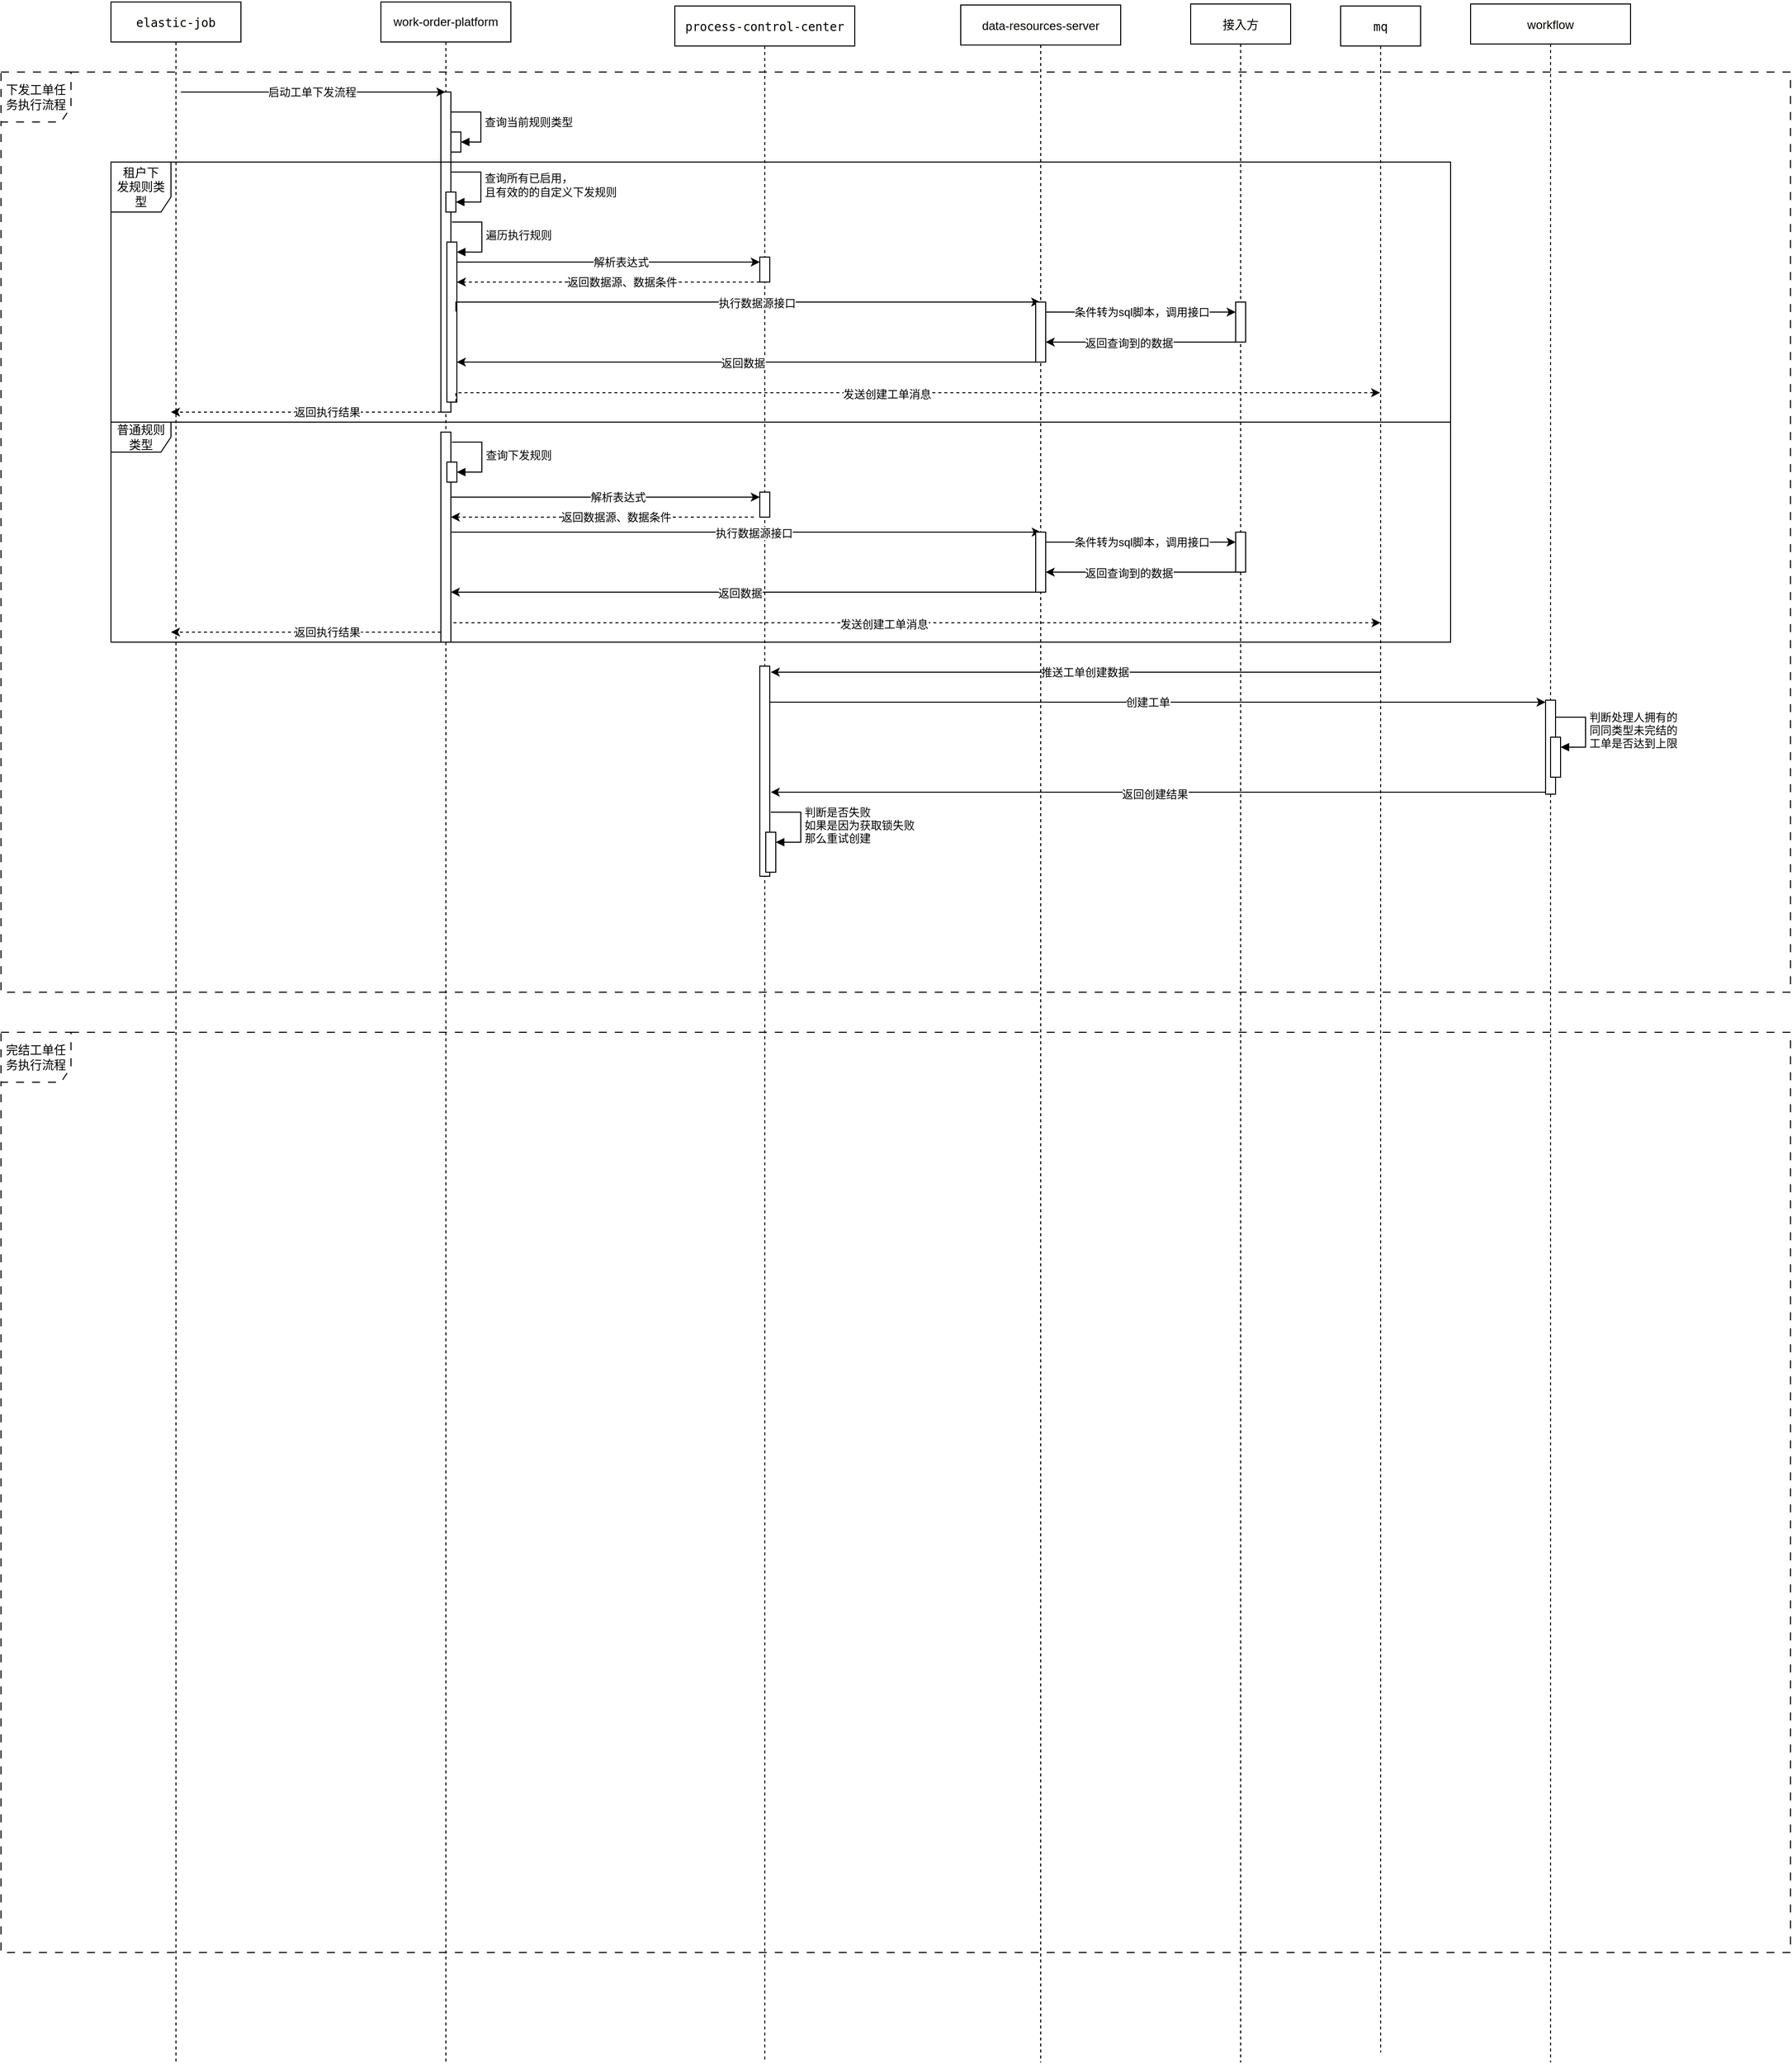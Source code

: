 <mxfile version="21.0.8" type="github">
  <diagram name="第 1 页" id="tdK5ZWi2FAHkuQVeb3jL">
    <mxGraphModel dx="2735" dy="1232" grid="1" gridSize="10" guides="1" tooltips="1" connect="1" arrows="1" fold="1" page="1" pageScale="1" pageWidth="827" pageHeight="1169" math="0" shadow="0">
      <root>
        <mxCell id="0" />
        <mxCell id="1" parent="0" />
        <mxCell id="dCPt5uYmCE7IjtqLBRDj-17" value="下发工单任务执行流程" style="shape=umlFrame;whiteSpace=wrap;html=1;pointerEvents=0;width=70;height=50;dashed=1;dashPattern=8 8;" vertex="1" parent="1">
          <mxGeometry x="-260" y="130" width="1790" height="920" as="geometry" />
        </mxCell>
        <mxCell id="dCPt5uYmCE7IjtqLBRDj-2" value="work-order-platform" style="shape=umlLifeline;perimeter=lifelinePerimeter;whiteSpace=wrap;html=1;container=1;dropTarget=0;collapsible=0;recursiveResize=0;outlineConnect=0;portConstraint=eastwest;newEdgeStyle={&quot;edgeStyle&quot;:&quot;elbowEdgeStyle&quot;,&quot;elbow&quot;:&quot;vertical&quot;,&quot;curved&quot;:0,&quot;rounded&quot;:0};" vertex="1" parent="1">
          <mxGeometry x="120" y="60" width="130" height="2060" as="geometry" />
        </mxCell>
        <mxCell id="dCPt5uYmCE7IjtqLBRDj-11" value="" style="html=1;points=[];perimeter=orthogonalPerimeter;outlineConnect=0;targetShapes=umlLifeline;portConstraint=eastwest;newEdgeStyle={&quot;edgeStyle&quot;:&quot;elbowEdgeStyle&quot;,&quot;elbow&quot;:&quot;vertical&quot;,&quot;curved&quot;:0,&quot;rounded&quot;:0};" vertex="1" parent="dCPt5uYmCE7IjtqLBRDj-2">
          <mxGeometry x="60" y="90" width="10" height="320" as="geometry" />
        </mxCell>
        <mxCell id="dCPt5uYmCE7IjtqLBRDj-12" value="" style="html=1;points=[];perimeter=orthogonalPerimeter;outlineConnect=0;targetShapes=umlLifeline;portConstraint=eastwest;newEdgeStyle={&quot;edgeStyle&quot;:&quot;elbowEdgeStyle&quot;,&quot;elbow&quot;:&quot;vertical&quot;,&quot;curved&quot;:0,&quot;rounded&quot;:0};" vertex="1" parent="dCPt5uYmCE7IjtqLBRDj-2">
          <mxGeometry x="70" y="130" width="10" height="20" as="geometry" />
        </mxCell>
        <mxCell id="dCPt5uYmCE7IjtqLBRDj-13" value="查询当前规则类型" style="html=1;align=left;spacingLeft=2;endArrow=block;rounded=0;edgeStyle=orthogonalEdgeStyle;curved=0;rounded=0;" edge="1" target="dCPt5uYmCE7IjtqLBRDj-12" parent="dCPt5uYmCE7IjtqLBRDj-2">
          <mxGeometry relative="1" as="geometry">
            <mxPoint x="70" y="110" as="sourcePoint" />
            <Array as="points">
              <mxPoint x="100" y="140" />
            </Array>
          </mxGeometry>
        </mxCell>
        <mxCell id="dCPt5uYmCE7IjtqLBRDj-3" value="&lt;pre style=&quot;background-color:#2b2b2b;color:#a9b7c6;font-family:&#39;JetBrains Mono&#39;,monospace;font-size:9.8pt;&quot;&gt;&lt;div style=&quot;color: rgb(0, 0, 0); background-color: rgb(255, 255, 254); font-size: 12px; line-height: 18px;&quot;&gt;process-control-center&lt;/div&gt;&lt;/pre&gt;" style="shape=umlLifeline;perimeter=lifelinePerimeter;whiteSpace=wrap;html=1;container=1;dropTarget=0;collapsible=0;recursiveResize=0;outlineConnect=0;portConstraint=eastwest;newEdgeStyle={&quot;edgeStyle&quot;:&quot;elbowEdgeStyle&quot;,&quot;elbow&quot;:&quot;vertical&quot;,&quot;curved&quot;:0,&quot;rounded&quot;:0};" vertex="1" parent="1">
          <mxGeometry x="414" y="64" width="180" height="2056" as="geometry" />
        </mxCell>
        <mxCell id="dCPt5uYmCE7IjtqLBRDj-76" value="" style="html=1;points=[];perimeter=orthogonalPerimeter;outlineConnect=0;targetShapes=umlLifeline;portConstraint=eastwest;newEdgeStyle={&quot;edgeStyle&quot;:&quot;elbowEdgeStyle&quot;,&quot;elbow&quot;:&quot;vertical&quot;,&quot;curved&quot;:0,&quot;rounded&quot;:0};" vertex="1" parent="dCPt5uYmCE7IjtqLBRDj-3">
          <mxGeometry x="85" y="660" width="10" height="210" as="geometry" />
        </mxCell>
        <mxCell id="dCPt5uYmCE7IjtqLBRDj-97" value="" style="html=1;points=[];perimeter=orthogonalPerimeter;outlineConnect=0;targetShapes=umlLifeline;portConstraint=eastwest;newEdgeStyle={&quot;edgeStyle&quot;:&quot;elbowEdgeStyle&quot;,&quot;elbow&quot;:&quot;vertical&quot;,&quot;curved&quot;:0,&quot;rounded&quot;:0};" vertex="1" parent="dCPt5uYmCE7IjtqLBRDj-3">
          <mxGeometry x="91" y="826" width="10" height="40" as="geometry" />
        </mxCell>
        <mxCell id="dCPt5uYmCE7IjtqLBRDj-98" value="判断是否失败&lt;br&gt;如果是因为获取锁失败&lt;br&gt;那么重试创建" style="html=1;align=left;spacingLeft=2;endArrow=block;rounded=0;edgeStyle=orthogonalEdgeStyle;curved=0;rounded=0;" edge="1" target="dCPt5uYmCE7IjtqLBRDj-97" parent="dCPt5uYmCE7IjtqLBRDj-3">
          <mxGeometry relative="1" as="geometry">
            <mxPoint x="96" y="806" as="sourcePoint" />
            <Array as="points">
              <mxPoint x="126" y="836" />
            </Array>
          </mxGeometry>
        </mxCell>
        <mxCell id="dCPt5uYmCE7IjtqLBRDj-4" value="&lt;div style=&quot;background-color: rgb(255, 255, 254); line-height: 18px;&quot;&gt;data-resources-server&lt;/div&gt;" style="shape=umlLifeline;perimeter=lifelinePerimeter;whiteSpace=wrap;html=1;container=1;dropTarget=0;collapsible=0;recursiveResize=0;outlineConnect=0;portConstraint=eastwest;newEdgeStyle={&quot;edgeStyle&quot;:&quot;elbowEdgeStyle&quot;,&quot;elbow&quot;:&quot;vertical&quot;,&quot;curved&quot;:0,&quot;rounded&quot;:0};" vertex="1" parent="1">
          <mxGeometry x="700" y="63" width="160" height="2057" as="geometry" />
        </mxCell>
        <mxCell id="dCPt5uYmCE7IjtqLBRDj-5" value="&lt;pre style=&quot;background-color:#2b2b2b;color:#a9b7c6;font-family:&#39;JetBrains Mono&#39;,monospace;font-size:9.8pt;&quot;&gt;&lt;div style=&quot;color: rgb(0, 0, 0); background-color: rgb(255, 255, 254); font-size: 12px; line-height: 18px;&quot;&gt;elastic-job&lt;/div&gt;&lt;/pre&gt;" style="shape=umlLifeline;perimeter=lifelinePerimeter;whiteSpace=wrap;html=1;container=1;dropTarget=0;collapsible=0;recursiveResize=0;outlineConnect=0;portConstraint=eastwest;newEdgeStyle={&quot;edgeStyle&quot;:&quot;elbowEdgeStyle&quot;,&quot;elbow&quot;:&quot;vertical&quot;,&quot;curved&quot;:0,&quot;rounded&quot;:0};" vertex="1" parent="1">
          <mxGeometry x="-150" y="60" width="130" height="2060" as="geometry" />
        </mxCell>
        <mxCell id="dCPt5uYmCE7IjtqLBRDj-7" style="edgeStyle=elbowEdgeStyle;rounded=0;orthogonalLoop=1;jettySize=auto;html=1;elbow=vertical;curved=0;" edge="1" parent="1" target="dCPt5uYmCE7IjtqLBRDj-2">
          <mxGeometry relative="1" as="geometry">
            <mxPoint x="-80" y="150" as="sourcePoint" />
            <Array as="points">
              <mxPoint x="-10" y="150" />
            </Array>
          </mxGeometry>
        </mxCell>
        <mxCell id="dCPt5uYmCE7IjtqLBRDj-8" value="启动工单下发流程" style="edgeLabel;html=1;align=center;verticalAlign=middle;resizable=0;points=[];" vertex="1" connectable="0" parent="dCPt5uYmCE7IjtqLBRDj-7">
          <mxGeometry x="0.073" y="-2" relative="1" as="geometry">
            <mxPoint x="-11" y="-2" as="offset" />
          </mxGeometry>
        </mxCell>
        <mxCell id="dCPt5uYmCE7IjtqLBRDj-14" value="&lt;div style=&quot;background-color: rgb(255, 255, 254); line-height: 18px;&quot;&gt;接入方&lt;/div&gt;" style="shape=umlLifeline;perimeter=lifelinePerimeter;whiteSpace=wrap;html=1;container=1;dropTarget=0;collapsible=0;recursiveResize=0;outlineConnect=0;portConstraint=eastwest;newEdgeStyle={&quot;edgeStyle&quot;:&quot;elbowEdgeStyle&quot;,&quot;elbow&quot;:&quot;vertical&quot;,&quot;curved&quot;:0,&quot;rounded&quot;:0};" vertex="1" parent="1">
          <mxGeometry x="930" y="62" width="100" height="2058" as="geometry" />
        </mxCell>
        <mxCell id="dCPt5uYmCE7IjtqLBRDj-15" value="&lt;div style=&quot;background-color: rgb(255, 255, 254); line-height: 18px;&quot;&gt;workflow&lt;/div&gt;" style="shape=umlLifeline;perimeter=lifelinePerimeter;whiteSpace=wrap;html=1;container=1;dropTarget=0;collapsible=0;recursiveResize=0;outlineConnect=0;portConstraint=eastwest;newEdgeStyle={&quot;edgeStyle&quot;:&quot;elbowEdgeStyle&quot;,&quot;elbow&quot;:&quot;vertical&quot;,&quot;curved&quot;:0,&quot;rounded&quot;:0};" vertex="1" parent="1">
          <mxGeometry x="1210" y="62" width="160" height="2058" as="geometry" />
        </mxCell>
        <mxCell id="dCPt5uYmCE7IjtqLBRDj-90" value="" style="html=1;points=[];perimeter=orthogonalPerimeter;outlineConnect=0;targetShapes=umlLifeline;portConstraint=eastwest;newEdgeStyle={&quot;edgeStyle&quot;:&quot;elbowEdgeStyle&quot;,&quot;elbow&quot;:&quot;vertical&quot;,&quot;curved&quot;:0,&quot;rounded&quot;:0};" vertex="1" parent="dCPt5uYmCE7IjtqLBRDj-15">
          <mxGeometry x="75" y="696" width="10" height="94" as="geometry" />
        </mxCell>
        <mxCell id="dCPt5uYmCE7IjtqLBRDj-93" value="" style="html=1;points=[];perimeter=orthogonalPerimeter;outlineConnect=0;targetShapes=umlLifeline;portConstraint=eastwest;newEdgeStyle={&quot;edgeStyle&quot;:&quot;elbowEdgeStyle&quot;,&quot;elbow&quot;:&quot;vertical&quot;,&quot;curved&quot;:0,&quot;rounded&quot;:0};" vertex="1" parent="dCPt5uYmCE7IjtqLBRDj-15">
          <mxGeometry x="80" y="733" width="10" height="40" as="geometry" />
        </mxCell>
        <mxCell id="dCPt5uYmCE7IjtqLBRDj-94" value="判断处理人拥有的&lt;br&gt;同同类型未完结的&lt;br&gt;工单是否达到上限" style="html=1;align=left;spacingLeft=2;endArrow=block;rounded=0;edgeStyle=orthogonalEdgeStyle;curved=0;rounded=0;" edge="1" target="dCPt5uYmCE7IjtqLBRDj-93" parent="dCPt5uYmCE7IjtqLBRDj-15">
          <mxGeometry relative="1" as="geometry">
            <mxPoint x="85" y="713" as="sourcePoint" />
            <Array as="points">
              <mxPoint x="115" y="743" />
            </Array>
          </mxGeometry>
        </mxCell>
        <mxCell id="dCPt5uYmCE7IjtqLBRDj-18" value="租户下&lt;br&gt;发规则类型" style="shape=umlFrame;whiteSpace=wrap;html=1;pointerEvents=0;width=60;height=50;" vertex="1" parent="1">
          <mxGeometry x="-150" y="220" width="1340" height="260" as="geometry" />
        </mxCell>
        <mxCell id="dCPt5uYmCE7IjtqLBRDj-19" value="普通规则类型" style="shape=umlFrame;whiteSpace=wrap;html=1;pointerEvents=0;" vertex="1" parent="1">
          <mxGeometry x="-150" y="480" width="1340" height="220" as="geometry" />
        </mxCell>
        <mxCell id="dCPt5uYmCE7IjtqLBRDj-20" value="" style="html=1;points=[];perimeter=orthogonalPerimeter;outlineConnect=0;targetShapes=umlLifeline;portConstraint=eastwest;newEdgeStyle={&quot;edgeStyle&quot;:&quot;elbowEdgeStyle&quot;,&quot;elbow&quot;:&quot;vertical&quot;,&quot;curved&quot;:0,&quot;rounded&quot;:0};" vertex="1" parent="1">
          <mxGeometry x="185" y="250" width="10" height="20" as="geometry" />
        </mxCell>
        <mxCell id="dCPt5uYmCE7IjtqLBRDj-21" value="查询所有已启用，&lt;br&gt;且有效的的自定义下发规则" style="html=1;align=left;spacingLeft=2;endArrow=block;rounded=0;edgeStyle=orthogonalEdgeStyle;curved=0;rounded=0;" edge="1" target="dCPt5uYmCE7IjtqLBRDj-20" parent="1">
          <mxGeometry relative="1" as="geometry">
            <mxPoint x="190" y="230" as="sourcePoint" />
            <Array as="points">
              <mxPoint x="220" y="260" />
            </Array>
          </mxGeometry>
        </mxCell>
        <mxCell id="dCPt5uYmCE7IjtqLBRDj-26" value="&lt;pre style=&quot;background-color:#2b2b2b;color:#a9b7c6;font-family:&#39;JetBrains Mono&#39;,monospace;font-size:9.8pt;&quot;&gt;&lt;div style=&quot;color: rgb(0, 0, 0); background-color: rgb(255, 255, 254); font-size: 12px; line-height: 18px;&quot;&gt;mq&lt;/div&gt;&lt;/pre&gt;" style="shape=umlLifeline;perimeter=lifelinePerimeter;whiteSpace=wrap;html=1;container=1;dropTarget=0;collapsible=0;recursiveResize=0;outlineConnect=0;portConstraint=eastwest;newEdgeStyle={&quot;edgeStyle&quot;:&quot;elbowEdgeStyle&quot;,&quot;elbow&quot;:&quot;vertical&quot;,&quot;curved&quot;:0,&quot;rounded&quot;:0};" vertex="1" parent="1">
          <mxGeometry x="1080" y="64" width="80" height="2046" as="geometry" />
        </mxCell>
        <mxCell id="dCPt5uYmCE7IjtqLBRDj-29" style="edgeStyle=elbowEdgeStyle;rounded=0;orthogonalLoop=1;jettySize=auto;html=1;elbow=vertical;curved=0;" edge="1" parent="1" source="dCPt5uYmCE7IjtqLBRDj-27" target="dCPt5uYmCE7IjtqLBRDj-18">
          <mxGeometry relative="1" as="geometry" />
        </mxCell>
        <mxCell id="dCPt5uYmCE7IjtqLBRDj-42" style="edgeStyle=elbowEdgeStyle;rounded=0;orthogonalLoop=1;jettySize=auto;html=1;elbow=vertical;curved=0;" edge="1" parent="1" source="dCPt5uYmCE7IjtqLBRDj-27" target="dCPt5uYmCE7IjtqLBRDj-32">
          <mxGeometry relative="1" as="geometry">
            <Array as="points">
              <mxPoint x="420" y="320" />
            </Array>
          </mxGeometry>
        </mxCell>
        <mxCell id="dCPt5uYmCE7IjtqLBRDj-43" value="解析表达式" style="edgeLabel;html=1;align=center;verticalAlign=middle;resizable=0;points=[];" vertex="1" connectable="0" parent="dCPt5uYmCE7IjtqLBRDj-42">
          <mxGeometry x="0.205" y="-3" relative="1" as="geometry">
            <mxPoint x="-19" y="-3" as="offset" />
          </mxGeometry>
        </mxCell>
        <mxCell id="dCPt5uYmCE7IjtqLBRDj-53" style="edgeStyle=elbowEdgeStyle;rounded=0;orthogonalLoop=1;jettySize=auto;html=1;elbow=vertical;curved=0;" edge="1" parent="1" source="dCPt5uYmCE7IjtqLBRDj-27" target="dCPt5uYmCE7IjtqLBRDj-18">
          <mxGeometry relative="1" as="geometry" />
        </mxCell>
        <mxCell id="dCPt5uYmCE7IjtqLBRDj-27" value="" style="html=1;points=[];perimeter=orthogonalPerimeter;outlineConnect=0;targetShapes=umlLifeline;portConstraint=eastwest;newEdgeStyle={&quot;edgeStyle&quot;:&quot;elbowEdgeStyle&quot;,&quot;elbow&quot;:&quot;vertical&quot;,&quot;curved&quot;:0,&quot;rounded&quot;:0};" vertex="1" parent="1">
          <mxGeometry x="186" y="300" width="10" height="160" as="geometry" />
        </mxCell>
        <mxCell id="dCPt5uYmCE7IjtqLBRDj-28" value="遍历执行规则" style="html=1;align=left;spacingLeft=2;endArrow=block;rounded=0;edgeStyle=orthogonalEdgeStyle;curved=0;rounded=0;" edge="1" target="dCPt5uYmCE7IjtqLBRDj-27" parent="1">
          <mxGeometry relative="1" as="geometry">
            <mxPoint x="191" y="280" as="sourcePoint" />
            <Array as="points">
              <mxPoint x="221" y="310" />
            </Array>
          </mxGeometry>
        </mxCell>
        <mxCell id="dCPt5uYmCE7IjtqLBRDj-36" style="edgeStyle=elbowEdgeStyle;rounded=0;orthogonalLoop=1;jettySize=auto;html=1;elbow=vertical;curved=0;dashed=1;" edge="1" parent="1" source="dCPt5uYmCE7IjtqLBRDj-32" target="dCPt5uYmCE7IjtqLBRDj-27">
          <mxGeometry relative="1" as="geometry">
            <Array as="points">
              <mxPoint x="410" y="340" />
            </Array>
          </mxGeometry>
        </mxCell>
        <mxCell id="dCPt5uYmCE7IjtqLBRDj-38" value="返回数据源、数据条件" style="edgeLabel;html=1;align=center;verticalAlign=middle;resizable=0;points=[];" vertex="1" connectable="0" parent="dCPt5uYmCE7IjtqLBRDj-36">
          <mxGeometry x="0.419" y="-3" relative="1" as="geometry">
            <mxPoint x="77" y="3" as="offset" />
          </mxGeometry>
        </mxCell>
        <mxCell id="dCPt5uYmCE7IjtqLBRDj-32" value="" style="html=1;points=[];perimeter=orthogonalPerimeter;outlineConnect=0;targetShapes=umlLifeline;portConstraint=eastwest;newEdgeStyle={&quot;edgeStyle&quot;:&quot;elbowEdgeStyle&quot;,&quot;elbow&quot;:&quot;vertical&quot;,&quot;curved&quot;:0,&quot;rounded&quot;:0};" vertex="1" parent="1">
          <mxGeometry x="499" y="315" width="10" height="25" as="geometry" />
        </mxCell>
        <mxCell id="dCPt5uYmCE7IjtqLBRDj-40" style="edgeStyle=elbowEdgeStyle;rounded=0;orthogonalLoop=1;jettySize=auto;html=1;elbow=vertical;curved=0;" edge="1" parent="1" target="dCPt5uYmCE7IjtqLBRDj-4">
          <mxGeometry relative="1" as="geometry">
            <mxPoint x="195" y="369.41" as="sourcePoint" />
            <mxPoint x="654" y="369.41" as="targetPoint" />
            <Array as="points">
              <mxPoint x="380" y="360" />
              <mxPoint x="579" y="369.41" />
            </Array>
          </mxGeometry>
        </mxCell>
        <mxCell id="dCPt5uYmCE7IjtqLBRDj-41" value="执行数据源接口" style="edgeLabel;html=1;align=center;verticalAlign=middle;resizable=0;points=[];" vertex="1" connectable="0" parent="dCPt5uYmCE7IjtqLBRDj-40">
          <mxGeometry x="-0.24" y="1" relative="1" as="geometry">
            <mxPoint x="85" y="2" as="offset" />
          </mxGeometry>
        </mxCell>
        <mxCell id="dCPt5uYmCE7IjtqLBRDj-48" style="edgeStyle=elbowEdgeStyle;rounded=0;orthogonalLoop=1;jettySize=auto;html=1;elbow=vertical;curved=0;" edge="1" parent="1" source="dCPt5uYmCE7IjtqLBRDj-44" target="dCPt5uYmCE7IjtqLBRDj-45">
          <mxGeometry relative="1" as="geometry">
            <Array as="points">
              <mxPoint x="950" y="400" />
            </Array>
          </mxGeometry>
        </mxCell>
        <mxCell id="dCPt5uYmCE7IjtqLBRDj-49" value="返回查询到的数据" style="edgeLabel;html=1;align=center;verticalAlign=middle;resizable=0;points=[];" vertex="1" connectable="0" parent="dCPt5uYmCE7IjtqLBRDj-48">
          <mxGeometry x="0.12" y="1" relative="1" as="geometry">
            <mxPoint x="-1" as="offset" />
          </mxGeometry>
        </mxCell>
        <mxCell id="dCPt5uYmCE7IjtqLBRDj-44" value="" style="html=1;points=[];perimeter=orthogonalPerimeter;outlineConnect=0;targetShapes=umlLifeline;portConstraint=eastwest;newEdgeStyle={&quot;edgeStyle&quot;:&quot;elbowEdgeStyle&quot;,&quot;elbow&quot;:&quot;vertical&quot;,&quot;curved&quot;:0,&quot;rounded&quot;:0};" vertex="1" parent="1">
          <mxGeometry x="975" y="360" width="10" height="40" as="geometry" />
        </mxCell>
        <mxCell id="dCPt5uYmCE7IjtqLBRDj-46" style="edgeStyle=elbowEdgeStyle;rounded=0;orthogonalLoop=1;jettySize=auto;html=1;elbow=vertical;curved=0;" edge="1" parent="1" source="dCPt5uYmCE7IjtqLBRDj-45" target="dCPt5uYmCE7IjtqLBRDj-44">
          <mxGeometry relative="1" as="geometry">
            <Array as="points">
              <mxPoint x="920" y="370" />
            </Array>
          </mxGeometry>
        </mxCell>
        <mxCell id="dCPt5uYmCE7IjtqLBRDj-47" value="条件转为sql脚本，调用接口" style="edgeLabel;html=1;align=center;verticalAlign=middle;resizable=0;points=[];" vertex="1" connectable="0" parent="dCPt5uYmCE7IjtqLBRDj-46">
          <mxGeometry x="0.015" y="-3" relative="1" as="geometry">
            <mxPoint x="-1" y="-3" as="offset" />
          </mxGeometry>
        </mxCell>
        <mxCell id="dCPt5uYmCE7IjtqLBRDj-50" style="edgeStyle=elbowEdgeStyle;rounded=0;orthogonalLoop=1;jettySize=auto;html=1;elbow=vertical;curved=0;" edge="1" parent="1" source="dCPt5uYmCE7IjtqLBRDj-45" target="dCPt5uYmCE7IjtqLBRDj-27">
          <mxGeometry relative="1" as="geometry">
            <Array as="points">
              <mxPoint x="360" y="420" />
              <mxPoint x="350" y="400" />
            </Array>
          </mxGeometry>
        </mxCell>
        <mxCell id="dCPt5uYmCE7IjtqLBRDj-52" value="返回数据" style="edgeLabel;html=1;align=center;verticalAlign=middle;resizable=0;points=[];" vertex="1" connectable="0" parent="dCPt5uYmCE7IjtqLBRDj-50">
          <mxGeometry x="0.012" y="1" relative="1" as="geometry">
            <mxPoint as="offset" />
          </mxGeometry>
        </mxCell>
        <mxCell id="dCPt5uYmCE7IjtqLBRDj-45" value="" style="html=1;points=[];perimeter=orthogonalPerimeter;outlineConnect=0;targetShapes=umlLifeline;portConstraint=eastwest;newEdgeStyle={&quot;edgeStyle&quot;:&quot;elbowEdgeStyle&quot;,&quot;elbow&quot;:&quot;vertical&quot;,&quot;curved&quot;:0,&quot;rounded&quot;:0};" vertex="1" parent="1">
          <mxGeometry x="775" y="360" width="10" height="60" as="geometry" />
        </mxCell>
        <mxCell id="dCPt5uYmCE7IjtqLBRDj-54" style="edgeStyle=elbowEdgeStyle;rounded=0;orthogonalLoop=1;jettySize=auto;html=1;elbow=vertical;curved=0;dashed=1;" edge="1" parent="1" target="dCPt5uYmCE7IjtqLBRDj-26">
          <mxGeometry relative="1" as="geometry">
            <mxPoint x="195" y="460" as="sourcePoint" />
            <mxPoint x="780" y="450.59" as="targetPoint" />
            <Array as="points">
              <mxPoint x="380" y="450.59" />
              <mxPoint x="579" y="460" />
            </Array>
          </mxGeometry>
        </mxCell>
        <mxCell id="dCPt5uYmCE7IjtqLBRDj-55" value="发送创建工单消息" style="edgeLabel;html=1;align=center;verticalAlign=middle;resizable=0;points=[];" vertex="1" connectable="0" parent="dCPt5uYmCE7IjtqLBRDj-54">
          <mxGeometry x="-0.24" y="1" relative="1" as="geometry">
            <mxPoint x="85" y="2" as="offset" />
          </mxGeometry>
        </mxCell>
        <mxCell id="dCPt5uYmCE7IjtqLBRDj-56" value="" style="html=1;points=[];perimeter=orthogonalPerimeter;outlineConnect=0;targetShapes=umlLifeline;portConstraint=eastwest;newEdgeStyle={&quot;edgeStyle&quot;:&quot;elbowEdgeStyle&quot;,&quot;elbow&quot;:&quot;vertical&quot;,&quot;curved&quot;:0,&quot;rounded&quot;:0};" vertex="1" parent="1">
          <mxGeometry x="180" y="490" width="10" height="210" as="geometry" />
        </mxCell>
        <mxCell id="dCPt5uYmCE7IjtqLBRDj-57" value="" style="html=1;points=[];perimeter=orthogonalPerimeter;outlineConnect=0;targetShapes=umlLifeline;portConstraint=eastwest;newEdgeStyle={&quot;edgeStyle&quot;:&quot;elbowEdgeStyle&quot;,&quot;elbow&quot;:&quot;vertical&quot;,&quot;curved&quot;:0,&quot;rounded&quot;:0};" vertex="1" parent="1">
          <mxGeometry x="186" y="520" width="10" height="20" as="geometry" />
        </mxCell>
        <mxCell id="dCPt5uYmCE7IjtqLBRDj-58" value="查询下发规则" style="html=1;align=left;spacingLeft=2;endArrow=block;rounded=0;edgeStyle=orthogonalEdgeStyle;curved=0;rounded=0;" edge="1" target="dCPt5uYmCE7IjtqLBRDj-57" parent="1">
          <mxGeometry relative="1" as="geometry">
            <mxPoint x="191" y="500" as="sourcePoint" />
            <Array as="points">
              <mxPoint x="221" y="530" />
            </Array>
          </mxGeometry>
        </mxCell>
        <mxCell id="dCPt5uYmCE7IjtqLBRDj-59" value="" style="html=1;points=[];perimeter=orthogonalPerimeter;outlineConnect=0;targetShapes=umlLifeline;portConstraint=eastwest;newEdgeStyle={&quot;edgeStyle&quot;:&quot;elbowEdgeStyle&quot;,&quot;elbow&quot;:&quot;vertical&quot;,&quot;curved&quot;:0,&quot;rounded&quot;:0};" vertex="1" parent="1">
          <mxGeometry x="499" y="550" width="10" height="25" as="geometry" />
        </mxCell>
        <mxCell id="dCPt5uYmCE7IjtqLBRDj-60" style="edgeStyle=elbowEdgeStyle;rounded=0;orthogonalLoop=1;jettySize=auto;html=1;elbow=vertical;curved=0;" edge="1" parent="1" target="dCPt5uYmCE7IjtqLBRDj-59">
          <mxGeometry relative="1" as="geometry">
            <mxPoint x="190" y="555" as="sourcePoint" />
            <mxPoint x="493" y="555" as="targetPoint" />
            <Array as="points">
              <mxPoint x="414" y="555" />
            </Array>
          </mxGeometry>
        </mxCell>
        <mxCell id="dCPt5uYmCE7IjtqLBRDj-61" value="解析表达式" style="edgeLabel;html=1;align=center;verticalAlign=middle;resizable=0;points=[];" vertex="1" connectable="0" parent="dCPt5uYmCE7IjtqLBRDj-60">
          <mxGeometry x="0.205" y="-3" relative="1" as="geometry">
            <mxPoint x="-19" y="-3" as="offset" />
          </mxGeometry>
        </mxCell>
        <mxCell id="dCPt5uYmCE7IjtqLBRDj-62" style="edgeStyle=elbowEdgeStyle;rounded=0;orthogonalLoop=1;jettySize=auto;html=1;elbow=vertical;curved=0;dashed=1;" edge="1" parent="1">
          <mxGeometry relative="1" as="geometry">
            <mxPoint x="493" y="575" as="sourcePoint" />
            <mxPoint x="190" y="575" as="targetPoint" />
            <Array as="points">
              <mxPoint x="404" y="575" />
            </Array>
          </mxGeometry>
        </mxCell>
        <mxCell id="dCPt5uYmCE7IjtqLBRDj-63" value="返回数据源、数据条件" style="edgeLabel;html=1;align=center;verticalAlign=middle;resizable=0;points=[];" vertex="1" connectable="0" parent="dCPt5uYmCE7IjtqLBRDj-62">
          <mxGeometry x="0.419" y="-3" relative="1" as="geometry">
            <mxPoint x="77" y="3" as="offset" />
          </mxGeometry>
        </mxCell>
        <mxCell id="dCPt5uYmCE7IjtqLBRDj-64" style="edgeStyle=elbowEdgeStyle;rounded=0;orthogonalLoop=1;jettySize=auto;html=1;elbow=vertical;curved=0;" edge="1" parent="1">
          <mxGeometry relative="1" as="geometry">
            <mxPoint x="190" y="600" as="sourcePoint" />
            <mxPoint x="780" y="590" as="targetPoint" />
            <Array as="points">
              <mxPoint x="380" y="590" />
              <mxPoint x="579" y="599.41" />
            </Array>
          </mxGeometry>
        </mxCell>
        <mxCell id="dCPt5uYmCE7IjtqLBRDj-65" value="执行数据源接口" style="edgeLabel;html=1;align=center;verticalAlign=middle;resizable=0;points=[];" vertex="1" connectable="0" parent="dCPt5uYmCE7IjtqLBRDj-64">
          <mxGeometry x="-0.24" y="1" relative="1" as="geometry">
            <mxPoint x="85" y="2" as="offset" />
          </mxGeometry>
        </mxCell>
        <mxCell id="dCPt5uYmCE7IjtqLBRDj-66" style="edgeStyle=elbowEdgeStyle;rounded=0;orthogonalLoop=1;jettySize=auto;html=1;elbow=vertical;curved=0;" edge="1" parent="1" source="dCPt5uYmCE7IjtqLBRDj-68" target="dCPt5uYmCE7IjtqLBRDj-73">
          <mxGeometry relative="1" as="geometry">
            <Array as="points">
              <mxPoint x="950" y="630" />
            </Array>
          </mxGeometry>
        </mxCell>
        <mxCell id="dCPt5uYmCE7IjtqLBRDj-67" value="返回查询到的数据" style="edgeLabel;html=1;align=center;verticalAlign=middle;resizable=0;points=[];" vertex="1" connectable="0" parent="dCPt5uYmCE7IjtqLBRDj-66">
          <mxGeometry x="0.12" y="1" relative="1" as="geometry">
            <mxPoint x="-1" as="offset" />
          </mxGeometry>
        </mxCell>
        <mxCell id="dCPt5uYmCE7IjtqLBRDj-68" value="" style="html=1;points=[];perimeter=orthogonalPerimeter;outlineConnect=0;targetShapes=umlLifeline;portConstraint=eastwest;newEdgeStyle={&quot;edgeStyle&quot;:&quot;elbowEdgeStyle&quot;,&quot;elbow&quot;:&quot;vertical&quot;,&quot;curved&quot;:0,&quot;rounded&quot;:0};" vertex="1" parent="1">
          <mxGeometry x="975" y="590" width="10" height="40" as="geometry" />
        </mxCell>
        <mxCell id="dCPt5uYmCE7IjtqLBRDj-69" style="edgeStyle=elbowEdgeStyle;rounded=0;orthogonalLoop=1;jettySize=auto;html=1;elbow=vertical;curved=0;" edge="1" parent="1" source="dCPt5uYmCE7IjtqLBRDj-73" target="dCPt5uYmCE7IjtqLBRDj-68">
          <mxGeometry relative="1" as="geometry">
            <Array as="points">
              <mxPoint x="920" y="600" />
            </Array>
          </mxGeometry>
        </mxCell>
        <mxCell id="dCPt5uYmCE7IjtqLBRDj-70" value="条件转为sql脚本，调用接口" style="edgeLabel;html=1;align=center;verticalAlign=middle;resizable=0;points=[];" vertex="1" connectable="0" parent="dCPt5uYmCE7IjtqLBRDj-69">
          <mxGeometry x="0.015" y="-3" relative="1" as="geometry">
            <mxPoint x="-1" y="-3" as="offset" />
          </mxGeometry>
        </mxCell>
        <mxCell id="dCPt5uYmCE7IjtqLBRDj-71" style="edgeStyle=elbowEdgeStyle;rounded=0;orthogonalLoop=1;jettySize=auto;html=1;elbow=vertical;curved=0;" edge="1" parent="1" source="dCPt5uYmCE7IjtqLBRDj-73" target="dCPt5uYmCE7IjtqLBRDj-56">
          <mxGeometry relative="1" as="geometry">
            <mxPoint x="196" y="650" as="targetPoint" />
            <Array as="points">
              <mxPoint x="360" y="650" />
              <mxPoint x="350" y="630" />
            </Array>
          </mxGeometry>
        </mxCell>
        <mxCell id="dCPt5uYmCE7IjtqLBRDj-72" value="返回数据" style="edgeLabel;html=1;align=center;verticalAlign=middle;resizable=0;points=[];" vertex="1" connectable="0" parent="dCPt5uYmCE7IjtqLBRDj-71">
          <mxGeometry x="0.012" y="1" relative="1" as="geometry">
            <mxPoint as="offset" />
          </mxGeometry>
        </mxCell>
        <mxCell id="dCPt5uYmCE7IjtqLBRDj-73" value="" style="html=1;points=[];perimeter=orthogonalPerimeter;outlineConnect=0;targetShapes=umlLifeline;portConstraint=eastwest;newEdgeStyle={&quot;edgeStyle&quot;:&quot;elbowEdgeStyle&quot;,&quot;elbow&quot;:&quot;vertical&quot;,&quot;curved&quot;:0,&quot;rounded&quot;:0};" vertex="1" parent="1">
          <mxGeometry x="775" y="590" width="10" height="60" as="geometry" />
        </mxCell>
        <mxCell id="dCPt5uYmCE7IjtqLBRDj-74" style="edgeStyle=elbowEdgeStyle;rounded=0;orthogonalLoop=1;jettySize=auto;html=1;elbow=vertical;curved=0;dashed=1;" edge="1" parent="1">
          <mxGeometry relative="1" as="geometry">
            <mxPoint x="190" y="690" as="sourcePoint" />
            <mxPoint x="1120" y="681" as="targetPoint" />
            <Array as="points">
              <mxPoint x="375" y="680.59" />
              <mxPoint x="574" y="690" />
            </Array>
          </mxGeometry>
        </mxCell>
        <mxCell id="dCPt5uYmCE7IjtqLBRDj-75" value="发送创建工单消息" style="edgeLabel;html=1;align=center;verticalAlign=middle;resizable=0;points=[];" vertex="1" connectable="0" parent="dCPt5uYmCE7IjtqLBRDj-74">
          <mxGeometry x="-0.24" y="1" relative="1" as="geometry">
            <mxPoint x="85" y="2" as="offset" />
          </mxGeometry>
        </mxCell>
        <mxCell id="dCPt5uYmCE7IjtqLBRDj-81" style="edgeStyle=elbowEdgeStyle;rounded=0;orthogonalLoop=1;jettySize=auto;html=1;elbow=vertical;curved=0;" edge="1" parent="1">
          <mxGeometry relative="1" as="geometry">
            <mxPoint x="1120" y="730" as="sourcePoint" />
            <mxPoint x="510" y="730" as="targetPoint" />
            <Array as="points">
              <mxPoint x="1040" y="730" />
              <mxPoint x="970" y="760" />
            </Array>
          </mxGeometry>
        </mxCell>
        <mxCell id="dCPt5uYmCE7IjtqLBRDj-82" value="推送工单创建数据" style="edgeLabel;html=1;align=center;verticalAlign=middle;resizable=0;points=[];" vertex="1" connectable="0" parent="dCPt5uYmCE7IjtqLBRDj-81">
          <mxGeometry x="0.025" y="3" relative="1" as="geometry">
            <mxPoint x="16" y="-3" as="offset" />
          </mxGeometry>
        </mxCell>
        <mxCell id="dCPt5uYmCE7IjtqLBRDj-83" style="edgeStyle=elbowEdgeStyle;rounded=0;orthogonalLoop=1;jettySize=auto;html=1;elbow=vertical;curved=0;" edge="1" parent="1" source="dCPt5uYmCE7IjtqLBRDj-76" target="dCPt5uYmCE7IjtqLBRDj-90">
          <mxGeometry relative="1" as="geometry">
            <mxPoint x="1270" y="780" as="targetPoint" />
            <Array as="points">
              <mxPoint x="1110" y="760" />
              <mxPoint x="1000" y="790" />
              <mxPoint x="1070" y="780" />
              <mxPoint x="1040" y="790" />
            </Array>
          </mxGeometry>
        </mxCell>
        <mxCell id="dCPt5uYmCE7IjtqLBRDj-87" value="创建工单" style="edgeLabel;html=1;align=center;verticalAlign=middle;resizable=0;points=[];" vertex="1" connectable="0" parent="dCPt5uYmCE7IjtqLBRDj-83">
          <mxGeometry x="-0.026" relative="1" as="geometry">
            <mxPoint as="offset" />
          </mxGeometry>
        </mxCell>
        <mxCell id="dCPt5uYmCE7IjtqLBRDj-95" style="edgeStyle=elbowEdgeStyle;rounded=0;orthogonalLoop=1;jettySize=auto;html=1;elbow=vertical;curved=0;" edge="1" parent="1" source="dCPt5uYmCE7IjtqLBRDj-90">
          <mxGeometry relative="1" as="geometry">
            <mxPoint x="510" y="850" as="targetPoint" />
            <Array as="points">
              <mxPoint x="1070" y="850" />
              <mxPoint x="650" y="850" />
              <mxPoint x="640" y="850" />
              <mxPoint x="1200" y="850" />
              <mxPoint x="770" y="840" />
              <mxPoint x="1040" y="850" />
            </Array>
          </mxGeometry>
        </mxCell>
        <mxCell id="dCPt5uYmCE7IjtqLBRDj-96" value="返回创建结果" style="edgeLabel;html=1;align=center;verticalAlign=middle;resizable=0;points=[];" vertex="1" connectable="0" parent="dCPt5uYmCE7IjtqLBRDj-95">
          <mxGeometry x="0.01" y="2" relative="1" as="geometry">
            <mxPoint as="offset" />
          </mxGeometry>
        </mxCell>
        <mxCell id="dCPt5uYmCE7IjtqLBRDj-99" value="完结工单任务执行流程" style="shape=umlFrame;whiteSpace=wrap;html=1;pointerEvents=0;width=70;height=50;dashed=1;dashPattern=8 8;" vertex="1" parent="1">
          <mxGeometry x="-260" y="1090" width="1790" height="920" as="geometry" />
        </mxCell>
        <mxCell id="dCPt5uYmCE7IjtqLBRDj-102" style="edgeStyle=elbowEdgeStyle;rounded=0;orthogonalLoop=1;jettySize=auto;html=1;elbow=vertical;curved=0;dashed=1;" edge="1" parent="1">
          <mxGeometry relative="1" as="geometry">
            <mxPoint x="180" y="690" as="sourcePoint" />
            <mxPoint x="-90" y="690" as="targetPoint" />
            <Array as="points">
              <mxPoint x="91" y="690" />
            </Array>
          </mxGeometry>
        </mxCell>
        <mxCell id="dCPt5uYmCE7IjtqLBRDj-103" value="返回执行结果" style="edgeLabel;html=1;align=center;verticalAlign=middle;resizable=0;points=[];" vertex="1" connectable="0" parent="dCPt5uYmCE7IjtqLBRDj-102">
          <mxGeometry x="0.419" y="-3" relative="1" as="geometry">
            <mxPoint x="77" y="3" as="offset" />
          </mxGeometry>
        </mxCell>
        <mxCell id="dCPt5uYmCE7IjtqLBRDj-105" style="edgeStyle=elbowEdgeStyle;rounded=0;orthogonalLoop=1;jettySize=auto;html=1;elbow=vertical;curved=0;dashed=1;" edge="1" parent="1">
          <mxGeometry relative="1" as="geometry">
            <mxPoint x="180" y="470" as="sourcePoint" />
            <mxPoint x="-90" y="470" as="targetPoint" />
            <Array as="points">
              <mxPoint x="91" y="470" />
            </Array>
          </mxGeometry>
        </mxCell>
        <mxCell id="dCPt5uYmCE7IjtqLBRDj-106" value="返回执行结果" style="edgeLabel;html=1;align=center;verticalAlign=middle;resizable=0;points=[];" vertex="1" connectable="0" parent="dCPt5uYmCE7IjtqLBRDj-105">
          <mxGeometry x="0.419" y="-3" relative="1" as="geometry">
            <mxPoint x="77" y="3" as="offset" />
          </mxGeometry>
        </mxCell>
      </root>
    </mxGraphModel>
  </diagram>
</mxfile>
